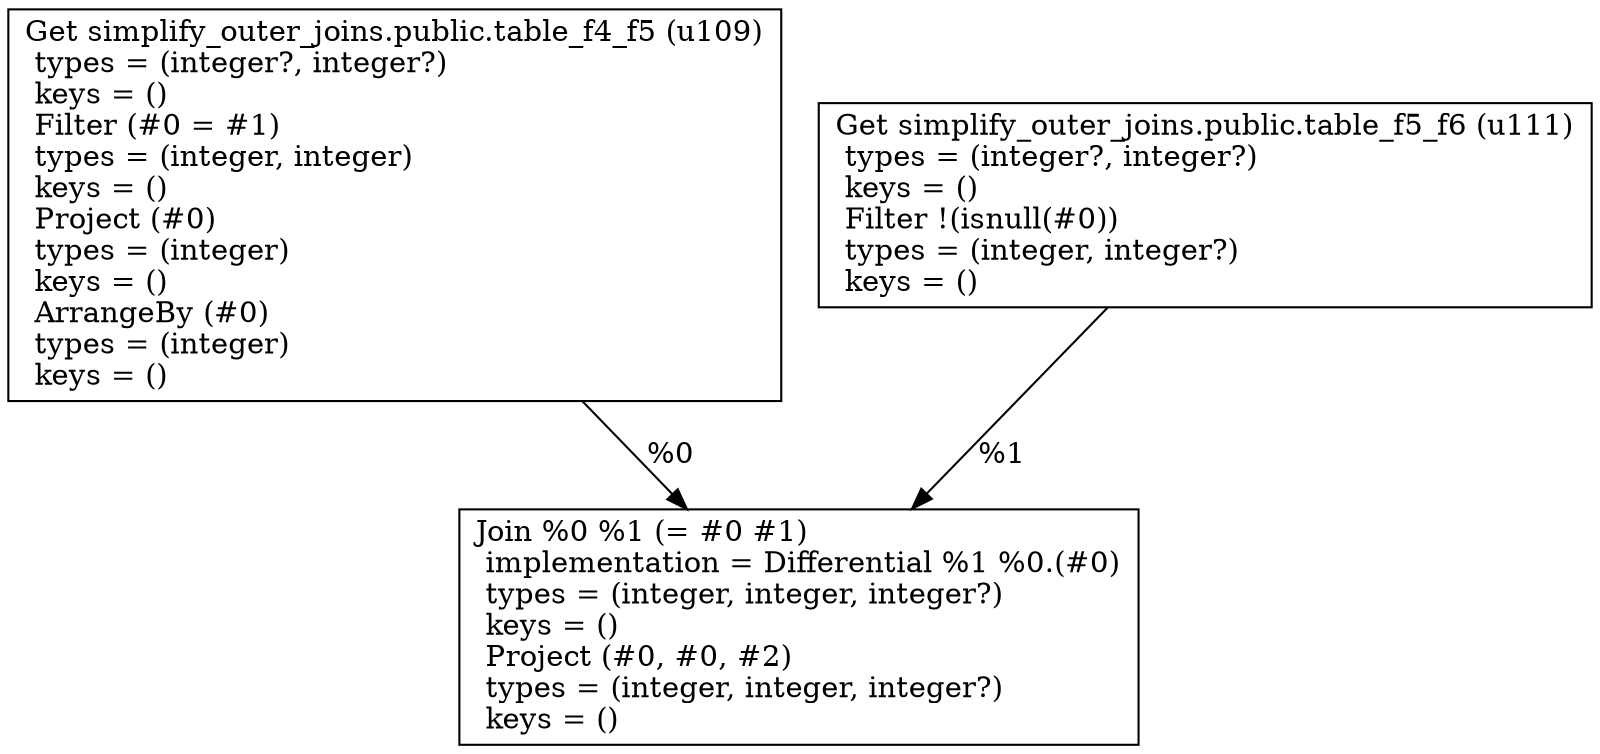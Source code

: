 digraph G {
    node0 [shape = record, label=" Get simplify_outer_joins.public.table_f4_f5 (u109)\l  types = (integer?, integer?)\l  keys = ()\l Filter (#0 = #1)\l  types = (integer, integer)\l  keys = ()\l Project (#0)\l  types = (integer)\l  keys = ()\l ArrangeBy (#0)\l  types = (integer)\l  keys = ()\l"]
    node1 [shape = record, label=" Get simplify_outer_joins.public.table_f5_f6 (u111)\l  types = (integer?, integer?)\l  keys = ()\l Filter !(isnull(#0))\l  types = (integer, integer?)\l  keys = ()\l"]
    node2 [shape = record, label=" Join %0 %1 (= #0 #1)\l  implementation = Differential %1 %0.(#0)\l  types = (integer, integer, integer?)\l  keys = ()\l Project (#0, #0, #2)\l  types = (integer, integer, integer?)\l  keys = ()\l"]
    node1 -> node2 [label = "%1\l"]
    node0 -> node2 [label = "%0\l"]
}
